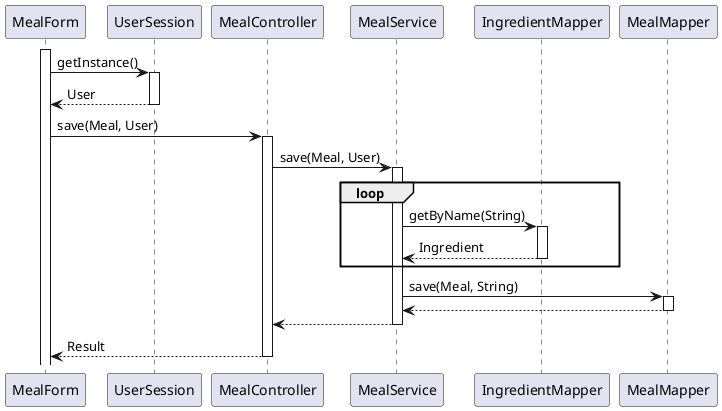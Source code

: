 @startuml
activate MealForm
MealForm -> UserSession: getInstance()
activate UserSession
UserSession --> MealForm: User
deactivate UserSession

MealForm -> MealController : save(Meal, User)
activate MealController

MealController -> MealService: save(Meal, User)
activate MealService

loop
MealService -> IngredientMapper: getByName(String)
activate IngredientMapper
IngredientMapper --> MealService: Ingredient
deactivate IngredientMapper
end

MealService -> MealMapper: save(Meal, String)
activate MealMapper

MealMapper --> MealService:
deactivate MealMapper

MealService --> MealController:
deactivate MealService

MealController --> MealForm: Result
deactivate MealController

@enduml